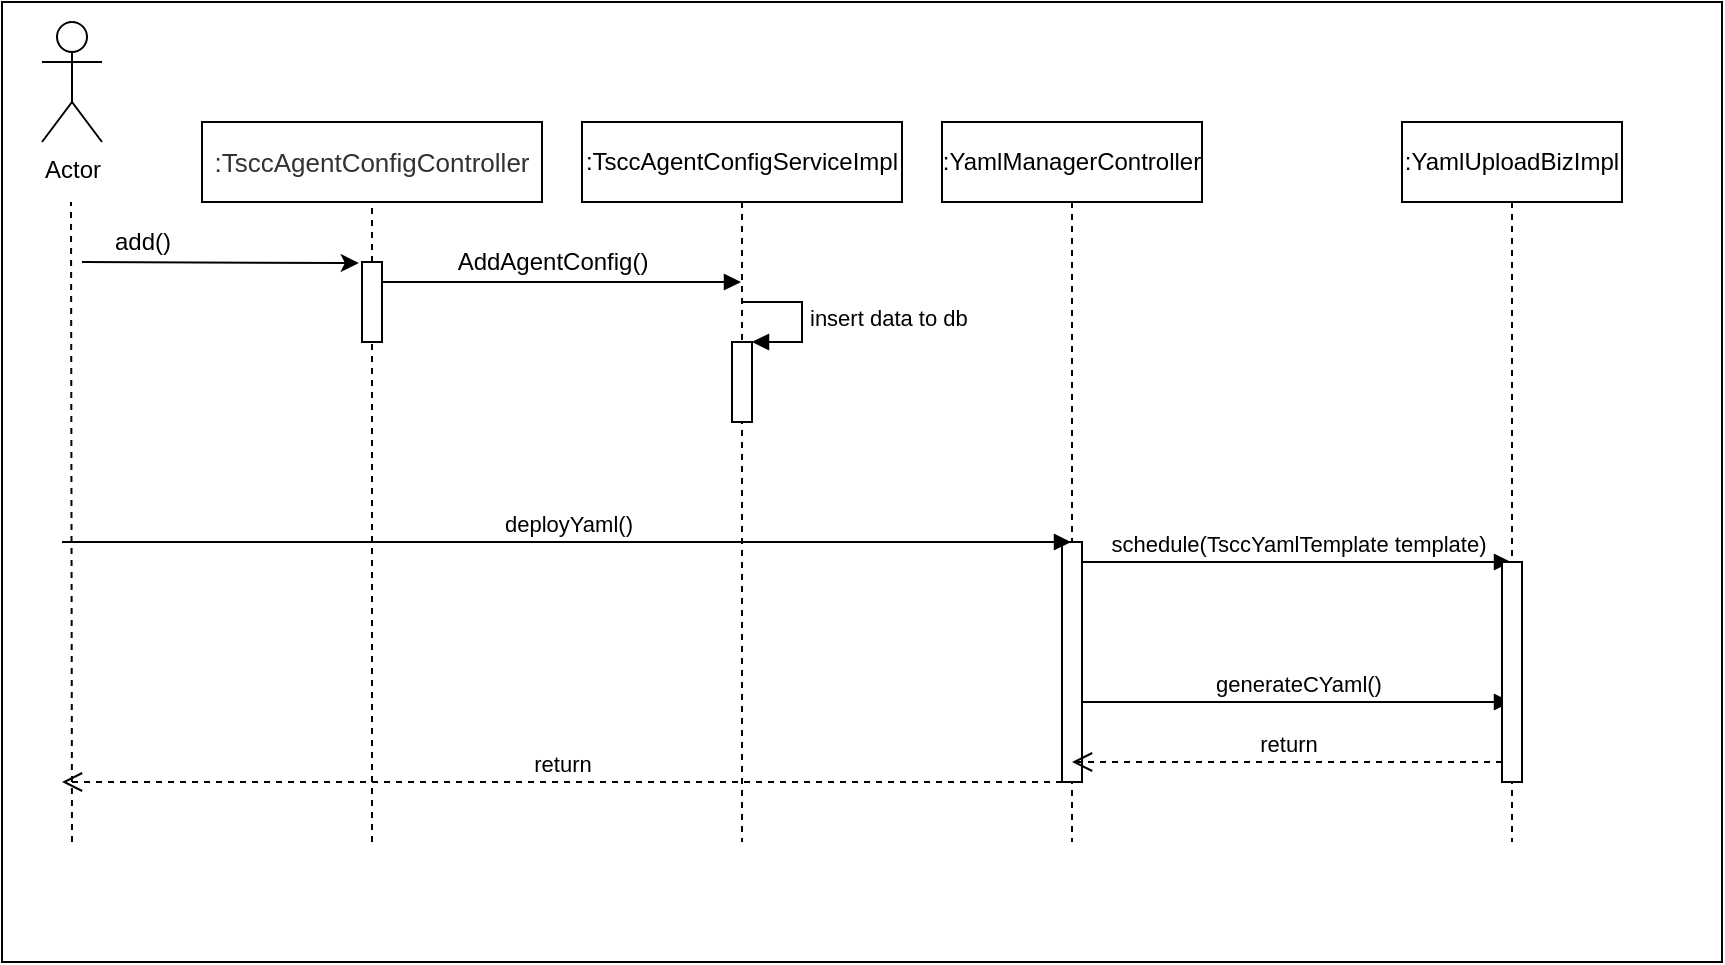 <mxfile version="15.6.1" type="github">
  <diagram name="Page-1" id="13e1069c-82ec-6db2-03f1-153e76fe0fe0">
    <mxGraphModel dx="1065" dy="456" grid="1" gridSize="10" guides="1" tooltips="1" connect="1" arrows="1" fold="1" page="1" pageScale="1" pageWidth="1100" pageHeight="850" background="none" math="0" shadow="0">
      <root>
        <mxCell id="0" />
        <mxCell id="1" parent="0" />
        <mxCell id="Jof9Z6CB4jA2k8mGvWb9-50" value="" style="rounded=0;whiteSpace=wrap;html=1;" vertex="1" parent="1">
          <mxGeometry x="10" y="20" width="860" height="480" as="geometry" />
        </mxCell>
        <mxCell id="Jof9Z6CB4jA2k8mGvWb9-1" value="Actor" style="shape=umlActor;verticalLabelPosition=bottom;verticalAlign=top;html=1;outlineConnect=0;" vertex="1" parent="1">
          <mxGeometry x="30" y="30" width="30" height="60" as="geometry" />
        </mxCell>
        <mxCell id="Jof9Z6CB4jA2k8mGvWb9-4" value="" style="endArrow=none;dashed=1;html=1;rounded=0;" edge="1" parent="1">
          <mxGeometry width="50" height="50" relative="1" as="geometry">
            <mxPoint x="45" y="440" as="sourcePoint" />
            <mxPoint x="44.5" y="120" as="targetPoint" />
          </mxGeometry>
        </mxCell>
        <mxCell id="Jof9Z6CB4jA2k8mGvWb9-5" value="&lt;span style=&quot;color: rgb(50 , 50 , 50) ; font-size: 13px ; background-color: rgba(255 , 255 , 255 , 0.01)&quot;&gt;:TsccAgentConfigController&lt;/span&gt;" style="rounded=0;whiteSpace=wrap;html=1;" vertex="1" parent="1">
          <mxGeometry x="110" y="80" width="170" height="40" as="geometry" />
        </mxCell>
        <mxCell id="Jof9Z6CB4jA2k8mGvWb9-6" value="" style="endArrow=none;dashed=1;html=1;rounded=0;startArrow=none;entryX=0.5;entryY=1;entryDx=0;entryDy=0;" edge="1" parent="1" source="Jof9Z6CB4jA2k8mGvWb9-9" target="Jof9Z6CB4jA2k8mGvWb9-5">
          <mxGeometry width="50" height="50" relative="1" as="geometry">
            <mxPoint x="195" y="661.6" as="sourcePoint" />
            <mxPoint x="194.5" y="120" as="targetPoint" />
          </mxGeometry>
        </mxCell>
        <mxCell id="Jof9Z6CB4jA2k8mGvWb9-7" value="" style="endArrow=classic;html=1;rounded=0;entryX=-0.16;entryY=0.013;entryDx=0;entryDy=0;entryPerimeter=0;" edge="1" parent="1" target="Jof9Z6CB4jA2k8mGvWb9-9">
          <mxGeometry width="50" height="50" relative="1" as="geometry">
            <mxPoint x="50" y="150" as="sourcePoint" />
            <mxPoint x="200" y="150" as="targetPoint" />
          </mxGeometry>
        </mxCell>
        <mxCell id="Jof9Z6CB4jA2k8mGvWb9-9" value="" style="html=1;points=[];perimeter=orthogonalPerimeter;" vertex="1" parent="1">
          <mxGeometry x="190" y="150" width="10" height="40" as="geometry" />
        </mxCell>
        <mxCell id="Jof9Z6CB4jA2k8mGvWb9-10" value="" style="endArrow=none;dashed=1;html=1;rounded=0;" edge="1" parent="1" target="Jof9Z6CB4jA2k8mGvWb9-9">
          <mxGeometry width="50" height="50" relative="1" as="geometry">
            <mxPoint x="195" y="440" as="sourcePoint" />
            <mxPoint x="194.5" y="120" as="targetPoint" />
          </mxGeometry>
        </mxCell>
        <mxCell id="Jof9Z6CB4jA2k8mGvWb9-11" value="add()" style="text;html=1;align=center;verticalAlign=middle;resizable=0;points=[];autosize=1;strokeColor=none;fillColor=none;" vertex="1" parent="1">
          <mxGeometry x="60" y="130" width="40" height="20" as="geometry" />
        </mxCell>
        <mxCell id="Jof9Z6CB4jA2k8mGvWb9-19" value=":TsccAgentConfigServiceImpl" style="shape=umlLifeline;perimeter=lifelinePerimeter;whiteSpace=wrap;html=1;container=1;collapsible=0;recursiveResize=0;outlineConnect=0;" vertex="1" parent="1">
          <mxGeometry x="300" y="80" width="160" height="360" as="geometry" />
        </mxCell>
        <mxCell id="Jof9Z6CB4jA2k8mGvWb9-33" value="" style="html=1;points=[];perimeter=orthogonalPerimeter;" vertex="1" parent="Jof9Z6CB4jA2k8mGvWb9-19">
          <mxGeometry x="75" y="110" width="10" height="40" as="geometry" />
        </mxCell>
        <mxCell id="Jof9Z6CB4jA2k8mGvWb9-34" value="insert data to db" style="edgeStyle=orthogonalEdgeStyle;html=1;align=left;spacingLeft=2;endArrow=block;rounded=0;entryX=1;entryY=0;" edge="1" target="Jof9Z6CB4jA2k8mGvWb9-33" parent="Jof9Z6CB4jA2k8mGvWb9-19">
          <mxGeometry relative="1" as="geometry">
            <mxPoint x="80" y="90" as="sourcePoint" />
            <Array as="points">
              <mxPoint x="110" y="90" />
            </Array>
          </mxGeometry>
        </mxCell>
        <mxCell id="Jof9Z6CB4jA2k8mGvWb9-22" value="" style="html=1;verticalAlign=bottom;endArrow=block;rounded=0;" edge="1" parent="1" target="Jof9Z6CB4jA2k8mGvWb9-19">
          <mxGeometry width="80" relative="1" as="geometry">
            <mxPoint x="200" y="160" as="sourcePoint" />
            <mxPoint x="430" y="160" as="targetPoint" />
          </mxGeometry>
        </mxCell>
        <mxCell id="Jof9Z6CB4jA2k8mGvWb9-23" value="AddAgentConfig()" style="text;html=1;align=center;verticalAlign=middle;resizable=0;points=[];autosize=1;strokeColor=none;fillColor=none;" vertex="1" parent="1">
          <mxGeometry x="230" y="140" width="110" height="20" as="geometry" />
        </mxCell>
        <mxCell id="Jof9Z6CB4jA2k8mGvWb9-35" value=":YamlManagerController" style="shape=umlLifeline;perimeter=lifelinePerimeter;whiteSpace=wrap;html=1;container=1;collapsible=0;recursiveResize=0;outlineConnect=0;" vertex="1" parent="1">
          <mxGeometry x="480" y="80" width="130" height="360" as="geometry" />
        </mxCell>
        <mxCell id="Jof9Z6CB4jA2k8mGvWb9-42" value="" style="html=1;points=[];perimeter=orthogonalPerimeter;" vertex="1" parent="Jof9Z6CB4jA2k8mGvWb9-35">
          <mxGeometry x="60" y="210" width="10" height="120" as="geometry" />
        </mxCell>
        <mxCell id="Jof9Z6CB4jA2k8mGvWb9-46" value="schedule(TsccYamlTemplate template)" style="html=1;verticalAlign=bottom;endArrow=block;rounded=0;" edge="1" parent="Jof9Z6CB4jA2k8mGvWb9-35" target="Jof9Z6CB4jA2k8mGvWb9-37">
          <mxGeometry width="80" relative="1" as="geometry">
            <mxPoint x="70" y="220" as="sourcePoint" />
            <mxPoint x="150" y="220" as="targetPoint" />
          </mxGeometry>
        </mxCell>
        <mxCell id="Jof9Z6CB4jA2k8mGvWb9-47" value="generateCYaml()" style="html=1;verticalAlign=bottom;endArrow=block;rounded=0;" edge="1" parent="Jof9Z6CB4jA2k8mGvWb9-35" target="Jof9Z6CB4jA2k8mGvWb9-37">
          <mxGeometry width="80" relative="1" as="geometry">
            <mxPoint x="70" y="290" as="sourcePoint" />
            <mxPoint x="150" y="290" as="targetPoint" />
          </mxGeometry>
        </mxCell>
        <mxCell id="Jof9Z6CB4jA2k8mGvWb9-36" value="deployYaml()" style="html=1;verticalAlign=bottom;endArrow=block;rounded=0;" edge="1" parent="1" target="Jof9Z6CB4jA2k8mGvWb9-35">
          <mxGeometry width="80" relative="1" as="geometry">
            <mxPoint x="40" y="290" as="sourcePoint" />
            <mxPoint x="120" y="290" as="targetPoint" />
          </mxGeometry>
        </mxCell>
        <mxCell id="Jof9Z6CB4jA2k8mGvWb9-37" value=":YamlUploadBizImpl" style="shape=umlLifeline;perimeter=lifelinePerimeter;whiteSpace=wrap;html=1;container=1;collapsible=0;recursiveResize=0;outlineConnect=0;" vertex="1" parent="1">
          <mxGeometry x="710" y="80" width="110" height="360" as="geometry" />
        </mxCell>
        <mxCell id="Jof9Z6CB4jA2k8mGvWb9-45" value="" style="html=1;points=[];perimeter=orthogonalPerimeter;" vertex="1" parent="Jof9Z6CB4jA2k8mGvWb9-37">
          <mxGeometry x="50" y="220" width="10" height="110" as="geometry" />
        </mxCell>
        <mxCell id="Jof9Z6CB4jA2k8mGvWb9-48" value="return" style="html=1;verticalAlign=bottom;endArrow=open;dashed=1;endSize=8;rounded=0;" edge="1" parent="1" target="Jof9Z6CB4jA2k8mGvWb9-35">
          <mxGeometry relative="1" as="geometry">
            <mxPoint x="760" y="400" as="sourcePoint" />
            <mxPoint x="680" y="400" as="targetPoint" />
          </mxGeometry>
        </mxCell>
        <mxCell id="Jof9Z6CB4jA2k8mGvWb9-49" value="return" style="html=1;verticalAlign=bottom;endArrow=open;dashed=1;endSize=8;rounded=0;" edge="1" parent="1">
          <mxGeometry relative="1" as="geometry">
            <mxPoint x="540" y="410" as="sourcePoint" />
            <mxPoint x="40" y="410" as="targetPoint" />
          </mxGeometry>
        </mxCell>
      </root>
    </mxGraphModel>
  </diagram>
</mxfile>
